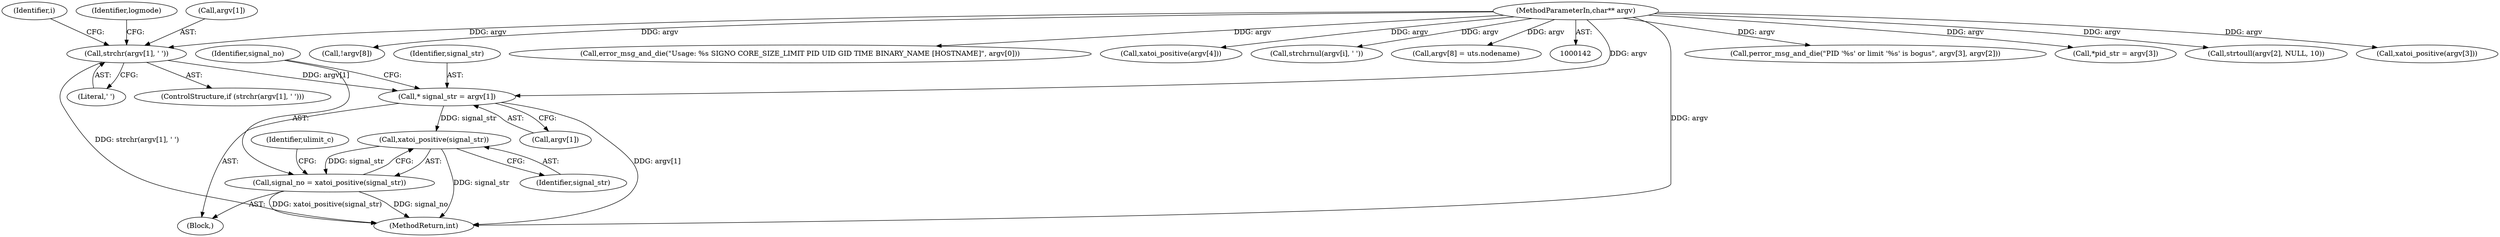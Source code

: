 digraph "0_abrt_4f2c1ddd3e3b81d2d5146b883115371f1cada9f9@API" {
"1000257" [label="(Call,* signal_str = argv[1])"];
"1000177" [label="(Call,strchr(argv[1], ' '))"];
"1000144" [label="(MethodParameterIn,char** argv)"];
"1000265" [label="(Call,xatoi_positive(signal_str))"];
"1000263" [label="(Call,signal_no = xatoi_positive(signal_str))"];
"1000321" [label="(Call,perror_msg_and_die(\"PID '%s' or limit '%s' is bogus\", argv[3], argv[2]))"];
"1000186" [label="(Identifier,i)"];
"1000295" [label="(Call,*pid_str = argv[3])"];
"1000263" [label="(Call,signal_no = xatoi_positive(signal_str))"];
"1000266" [label="(Identifier,signal_str)"];
"1000181" [label="(Literal,' ')"];
"1000270" [label="(Call,strtoull(argv[2], NULL, 10))"];
"1000303" [label="(Call,xatoi_positive(argv[3]))"];
"1000176" [label="(ControlStructure,if (strchr(argv[1], ' ')))"];
"1000177" [label="(Call,strchr(argv[1], ' '))"];
"1000144" [label="(MethodParameterIn,char** argv)"];
"1000346" [label="(Call,!argv[8])"];
"1000258" [label="(Identifier,signal_str)"];
"1000204" [label="(Identifier,logmode)"];
"1000171" [label="(Call,error_msg_and_die(\"Usage: %s SIGNO CORE_SIZE_LIMIT PID UID GID TIME BINARY_NAME [HOSTNAME]\", argv[0]))"];
"1000257" [label="(Call,* signal_str = argv[1])"];
"1000310" [label="(Call,xatoi_positive(argv[4]))"];
"1000269" [label="(Identifier,ulimit_c)"];
"1000145" [label="(Block,)"];
"1000265" [label="(Call,xatoi_positive(signal_str))"];
"1000264" [label="(Identifier,signal_no)"];
"1000178" [label="(Call,argv[1])"];
"1000196" [label="(Call,strchrnul(argv[i], ' '))"];
"1001180" [label="(MethodReturn,int)"];
"1000259" [label="(Call,argv[1])"];
"1000354" [label="(Call,argv[8] = uts.nodename)"];
"1000257" -> "1000145"  [label="AST: "];
"1000257" -> "1000259"  [label="CFG: "];
"1000258" -> "1000257"  [label="AST: "];
"1000259" -> "1000257"  [label="AST: "];
"1000264" -> "1000257"  [label="CFG: "];
"1000257" -> "1001180"  [label="DDG: argv[1]"];
"1000177" -> "1000257"  [label="DDG: argv[1]"];
"1000144" -> "1000257"  [label="DDG: argv"];
"1000257" -> "1000265"  [label="DDG: signal_str"];
"1000177" -> "1000176"  [label="AST: "];
"1000177" -> "1000181"  [label="CFG: "];
"1000178" -> "1000177"  [label="AST: "];
"1000181" -> "1000177"  [label="AST: "];
"1000186" -> "1000177"  [label="CFG: "];
"1000204" -> "1000177"  [label="CFG: "];
"1000177" -> "1001180"  [label="DDG: strchr(argv[1], ' ')"];
"1000144" -> "1000177"  [label="DDG: argv"];
"1000144" -> "1000142"  [label="AST: "];
"1000144" -> "1001180"  [label="DDG: argv"];
"1000144" -> "1000171"  [label="DDG: argv"];
"1000144" -> "1000196"  [label="DDG: argv"];
"1000144" -> "1000270"  [label="DDG: argv"];
"1000144" -> "1000295"  [label="DDG: argv"];
"1000144" -> "1000303"  [label="DDG: argv"];
"1000144" -> "1000310"  [label="DDG: argv"];
"1000144" -> "1000321"  [label="DDG: argv"];
"1000144" -> "1000346"  [label="DDG: argv"];
"1000144" -> "1000354"  [label="DDG: argv"];
"1000265" -> "1000263"  [label="AST: "];
"1000265" -> "1000266"  [label="CFG: "];
"1000266" -> "1000265"  [label="AST: "];
"1000263" -> "1000265"  [label="CFG: "];
"1000265" -> "1001180"  [label="DDG: signal_str"];
"1000265" -> "1000263"  [label="DDG: signal_str"];
"1000263" -> "1000145"  [label="AST: "];
"1000264" -> "1000263"  [label="AST: "];
"1000269" -> "1000263"  [label="CFG: "];
"1000263" -> "1001180"  [label="DDG: xatoi_positive(signal_str)"];
"1000263" -> "1001180"  [label="DDG: signal_no"];
}
